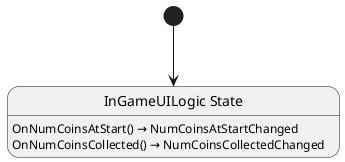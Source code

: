 @startuml InGameUILogic
state "InGameUILogic State" as GameDemo_InGameUILogic_State
GameDemo_InGameUILogic_State : OnNumCoinsAtStart() → NumCoinsAtStartChanged
GameDemo_InGameUILogic_State : OnNumCoinsCollected() → NumCoinsCollectedChanged

[*] --> GameDemo_InGameUILogic_State
@enduml